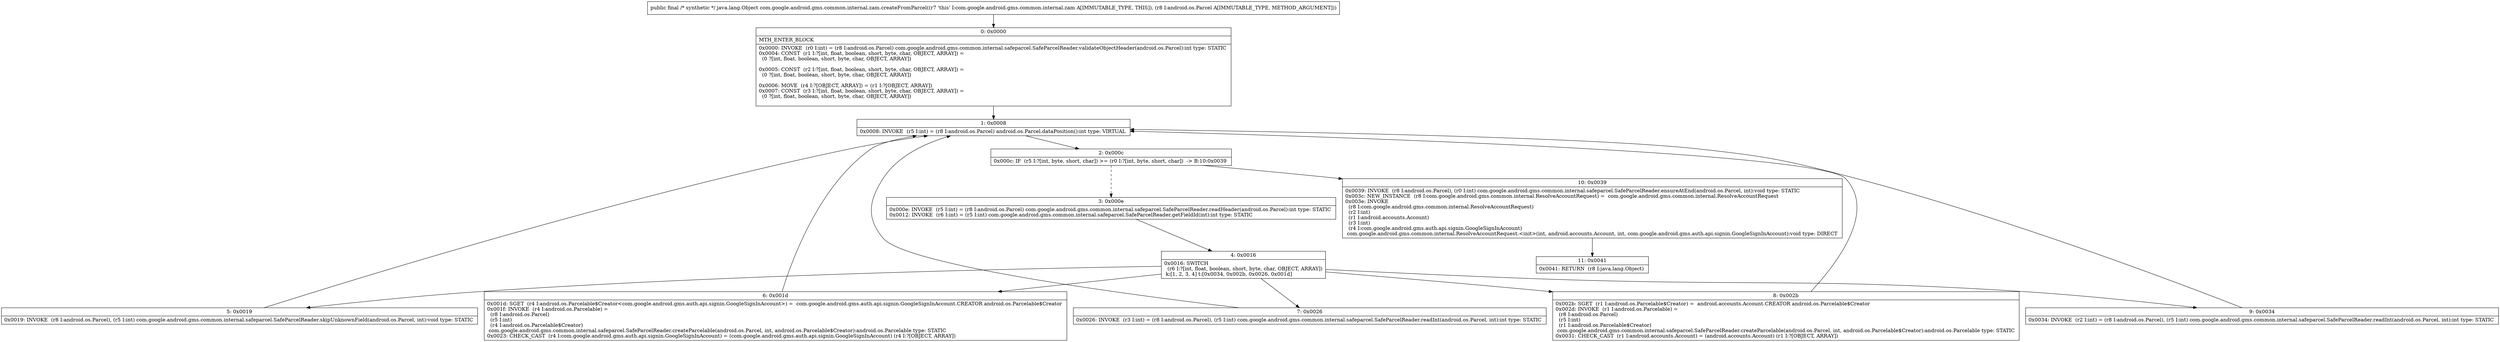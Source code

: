 digraph "CFG forcom.google.android.gms.common.internal.zam.createFromParcel(Landroid\/os\/Parcel;)Ljava\/lang\/Object;" {
Node_0 [shape=record,label="{0\:\ 0x0000|MTH_ENTER_BLOCK\l|0x0000: INVOKE  (r0 I:int) = (r8 I:android.os.Parcel) com.google.android.gms.common.internal.safeparcel.SafeParcelReader.validateObjectHeader(android.os.Parcel):int type: STATIC \l0x0004: CONST  (r1 I:?[int, float, boolean, short, byte, char, OBJECT, ARRAY]) = \l  (0 ?[int, float, boolean, short, byte, char, OBJECT, ARRAY])\l \l0x0005: CONST  (r2 I:?[int, float, boolean, short, byte, char, OBJECT, ARRAY]) = \l  (0 ?[int, float, boolean, short, byte, char, OBJECT, ARRAY])\l \l0x0006: MOVE  (r4 I:?[OBJECT, ARRAY]) = (r1 I:?[OBJECT, ARRAY]) \l0x0007: CONST  (r3 I:?[int, float, boolean, short, byte, char, OBJECT, ARRAY]) = \l  (0 ?[int, float, boolean, short, byte, char, OBJECT, ARRAY])\l \l}"];
Node_1 [shape=record,label="{1\:\ 0x0008|0x0008: INVOKE  (r5 I:int) = (r8 I:android.os.Parcel) android.os.Parcel.dataPosition():int type: VIRTUAL \l}"];
Node_2 [shape=record,label="{2\:\ 0x000c|0x000c: IF  (r5 I:?[int, byte, short, char]) \>= (r0 I:?[int, byte, short, char])  \-\> B:10:0x0039 \l}"];
Node_3 [shape=record,label="{3\:\ 0x000e|0x000e: INVOKE  (r5 I:int) = (r8 I:android.os.Parcel) com.google.android.gms.common.internal.safeparcel.SafeParcelReader.readHeader(android.os.Parcel):int type: STATIC \l0x0012: INVOKE  (r6 I:int) = (r5 I:int) com.google.android.gms.common.internal.safeparcel.SafeParcelReader.getFieldId(int):int type: STATIC \l}"];
Node_4 [shape=record,label="{4\:\ 0x0016|0x0016: SWITCH  \l  (r6 I:?[int, float, boolean, short, byte, char, OBJECT, ARRAY])\l k:[1, 2, 3, 4] t:[0x0034, 0x002b, 0x0026, 0x001d] \l}"];
Node_5 [shape=record,label="{5\:\ 0x0019|0x0019: INVOKE  (r8 I:android.os.Parcel), (r5 I:int) com.google.android.gms.common.internal.safeparcel.SafeParcelReader.skipUnknownField(android.os.Parcel, int):void type: STATIC \l}"];
Node_6 [shape=record,label="{6\:\ 0x001d|0x001d: SGET  (r4 I:android.os.Parcelable$Creator\<com.google.android.gms.auth.api.signin.GoogleSignInAccount\>) =  com.google.android.gms.auth.api.signin.GoogleSignInAccount.CREATOR android.os.Parcelable$Creator \l0x001f: INVOKE  (r4 I:android.os.Parcelable) = \l  (r8 I:android.os.Parcel)\l  (r5 I:int)\l  (r4 I:android.os.Parcelable$Creator)\l com.google.android.gms.common.internal.safeparcel.SafeParcelReader.createParcelable(android.os.Parcel, int, android.os.Parcelable$Creator):android.os.Parcelable type: STATIC \l0x0023: CHECK_CAST  (r4 I:com.google.android.gms.auth.api.signin.GoogleSignInAccount) = (com.google.android.gms.auth.api.signin.GoogleSignInAccount) (r4 I:?[OBJECT, ARRAY]) \l}"];
Node_7 [shape=record,label="{7\:\ 0x0026|0x0026: INVOKE  (r3 I:int) = (r8 I:android.os.Parcel), (r5 I:int) com.google.android.gms.common.internal.safeparcel.SafeParcelReader.readInt(android.os.Parcel, int):int type: STATIC \l}"];
Node_8 [shape=record,label="{8\:\ 0x002b|0x002b: SGET  (r1 I:android.os.Parcelable$Creator) =  android.accounts.Account.CREATOR android.os.Parcelable$Creator \l0x002d: INVOKE  (r1 I:android.os.Parcelable) = \l  (r8 I:android.os.Parcel)\l  (r5 I:int)\l  (r1 I:android.os.Parcelable$Creator)\l com.google.android.gms.common.internal.safeparcel.SafeParcelReader.createParcelable(android.os.Parcel, int, android.os.Parcelable$Creator):android.os.Parcelable type: STATIC \l0x0031: CHECK_CAST  (r1 I:android.accounts.Account) = (android.accounts.Account) (r1 I:?[OBJECT, ARRAY]) \l}"];
Node_9 [shape=record,label="{9\:\ 0x0034|0x0034: INVOKE  (r2 I:int) = (r8 I:android.os.Parcel), (r5 I:int) com.google.android.gms.common.internal.safeparcel.SafeParcelReader.readInt(android.os.Parcel, int):int type: STATIC \l}"];
Node_10 [shape=record,label="{10\:\ 0x0039|0x0039: INVOKE  (r8 I:android.os.Parcel), (r0 I:int) com.google.android.gms.common.internal.safeparcel.SafeParcelReader.ensureAtEnd(android.os.Parcel, int):void type: STATIC \l0x003c: NEW_INSTANCE  (r8 I:com.google.android.gms.common.internal.ResolveAccountRequest) =  com.google.android.gms.common.internal.ResolveAccountRequest \l0x003e: INVOKE  \l  (r8 I:com.google.android.gms.common.internal.ResolveAccountRequest)\l  (r2 I:int)\l  (r1 I:android.accounts.Account)\l  (r3 I:int)\l  (r4 I:com.google.android.gms.auth.api.signin.GoogleSignInAccount)\l com.google.android.gms.common.internal.ResolveAccountRequest.\<init\>(int, android.accounts.Account, int, com.google.android.gms.auth.api.signin.GoogleSignInAccount):void type: DIRECT \l}"];
Node_11 [shape=record,label="{11\:\ 0x0041|0x0041: RETURN  (r8 I:java.lang.Object) \l}"];
MethodNode[shape=record,label="{public final \/* synthetic *\/ java.lang.Object com.google.android.gms.common.internal.zam.createFromParcel((r7 'this' I:com.google.android.gms.common.internal.zam A[IMMUTABLE_TYPE, THIS]), (r8 I:android.os.Parcel A[IMMUTABLE_TYPE, METHOD_ARGUMENT])) }"];
MethodNode -> Node_0;
Node_0 -> Node_1;
Node_1 -> Node_2;
Node_2 -> Node_3[style=dashed];
Node_2 -> Node_10;
Node_3 -> Node_4;
Node_4 -> Node_5;
Node_4 -> Node_6;
Node_4 -> Node_7;
Node_4 -> Node_8;
Node_4 -> Node_9;
Node_5 -> Node_1;
Node_6 -> Node_1;
Node_7 -> Node_1;
Node_8 -> Node_1;
Node_9 -> Node_1;
Node_10 -> Node_11;
}


